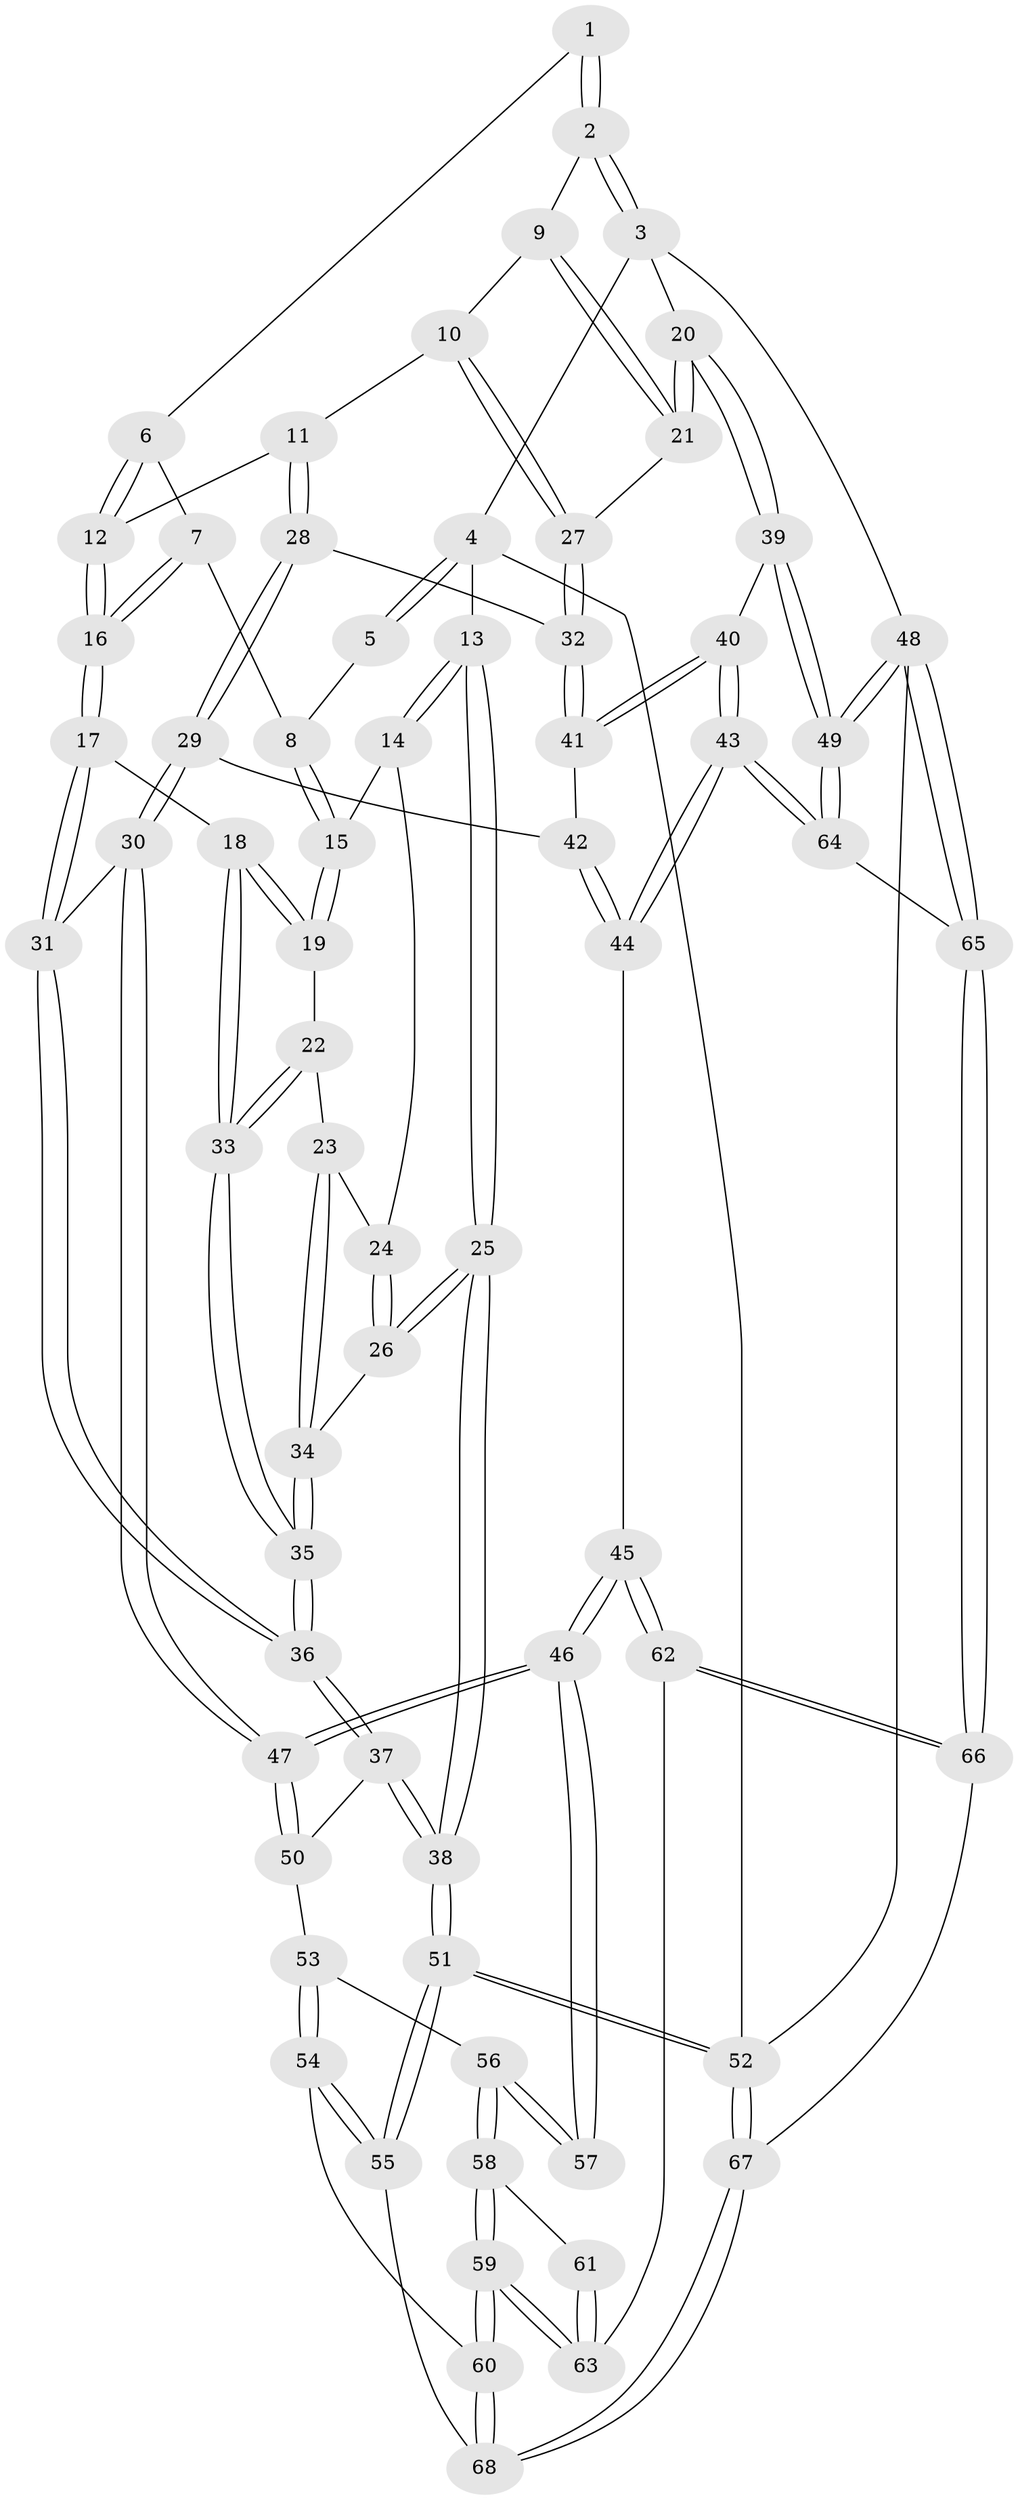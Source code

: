 // Generated by graph-tools (version 1.1) at 2025/11/02/27/25 16:11:53]
// undirected, 68 vertices, 167 edges
graph export_dot {
graph [start="1"]
  node [color=gray90,style=filled];
  1 [pos="+0.45186366687229684+0"];
  2 [pos="+0.9152785477042698+0"];
  3 [pos="+1+0"];
  4 [pos="+0+0"];
  5 [pos="+0.2716889058175485+0"];
  6 [pos="+0.4289172828376685+0.06628733960022105"];
  7 [pos="+0.3594154019187893+0.1720062283319078"];
  8 [pos="+0.2617717301812439+0.1064594969000513"];
  9 [pos="+0.8987749289402333+0"];
  10 [pos="+0.738616880278658+0.11711858114181027"];
  11 [pos="+0.615934562434035+0.21666977201326146"];
  12 [pos="+0.6058173940950003+0.21770785446905622"];
  13 [pos="+0+0"];
  14 [pos="+0.09672501332927415+0.18526939974605047"];
  15 [pos="+0.138338173107055+0.18707500262503193"];
  16 [pos="+0.4057445805972401+0.27461427644264774"];
  17 [pos="+0.40278299389919264+0.2794357335454044"];
  18 [pos="+0.38949582021616785+0.2830521530729428"];
  19 [pos="+0.2116433130070985+0.26775074422637923"];
  20 [pos="+1+0.44750842866953666"];
  21 [pos="+0.9339693508664709+0.41943698628618525"];
  22 [pos="+0.20006071315919138+0.34583319498173914"];
  23 [pos="+0.14345166487961059+0.3657095335306667"];
  24 [pos="+0.09156144585091329+0.2637438567965262"];
  25 [pos="+0+0.5727623351949584"];
  26 [pos="+0.0017109169924711324+0.4384900646815935"];
  27 [pos="+0.8307606414178619+0.4595483009248856"];
  28 [pos="+0.624577808140852+0.3915987795137019"];
  29 [pos="+0.522814104251374+0.5262772714582266"];
  30 [pos="+0.4984148504159473+0.5396253325541605"];
  31 [pos="+0.44142176294750535+0.5263798927185321"];
  32 [pos="+0.8175109916802327+0.47817744991361016"];
  33 [pos="+0.24990711590146078+0.3965368902840704"];
  34 [pos="+0.1303618898993483+0.3859344055560061"];
  35 [pos="+0.2437875750498915+0.5178576040918839"];
  36 [pos="+0.2605808390490777+0.6076195493410713"];
  37 [pos="+0.25813728312179524+0.6105561108636403"];
  38 [pos="+0+0.7909536615503507"];
  39 [pos="+1+0.7121397785803608"];
  40 [pos="+0.8631618814832247+0.725277557348504"];
  41 [pos="+0.8118200811981999+0.5134053796824222"];
  42 [pos="+0.6519719939054347+0.544387567616552"];
  43 [pos="+0.793105755108184+0.7872379640759187"];
  44 [pos="+0.7310882267046508+0.7758257310318574"];
  45 [pos="+0.6459509006173704+0.769748474381186"];
  46 [pos="+0.5925067454277908+0.7436945993977184"];
  47 [pos="+0.5880860713296875+0.7379138490922745"];
  48 [pos="+1+1"];
  49 [pos="+1+1"];
  50 [pos="+0.35807242698127+0.7292056219855751"];
  51 [pos="+0+0.8701030384635992"];
  52 [pos="+0+1"];
  53 [pos="+0.3841849618032383+0.801558635645707"];
  54 [pos="+0.300114861827721+0.8809602144387148"];
  55 [pos="+0.0010427214999283103+0.8787700448341274"];
  56 [pos="+0.3887437612141223+0.8048683182271404"];
  57 [pos="+0.5696230142417532+0.7597147437285071"];
  58 [pos="+0.4286722899097647+0.8657469175656944"];
  59 [pos="+0.4367202051994365+0.936228357538739"];
  60 [pos="+0.41959104366313593+0.9668238475298988"];
  61 [pos="+0.5448958492134449+0.7856868613953929"];
  62 [pos="+0.5692049918844796+0.9142357440598792"];
  63 [pos="+0.4780581580600495+0.9203447879177257"];
  64 [pos="+0.7962156933800896+0.8444063421235795"];
  65 [pos="+0.6984530627720478+1"];
  66 [pos="+0.6626347972912267+1"];
  67 [pos="+0.4384571598903976+1"];
  68 [pos="+0.4181117335771814+0.9957606625357389"];
  1 -- 2;
  1 -- 2;
  1 -- 6;
  2 -- 3;
  2 -- 3;
  2 -- 9;
  3 -- 4;
  3 -- 20;
  3 -- 48;
  4 -- 5;
  4 -- 5;
  4 -- 13;
  4 -- 52;
  5 -- 8;
  6 -- 7;
  6 -- 12;
  6 -- 12;
  7 -- 8;
  7 -- 16;
  7 -- 16;
  8 -- 15;
  8 -- 15;
  9 -- 10;
  9 -- 21;
  9 -- 21;
  10 -- 11;
  10 -- 27;
  10 -- 27;
  11 -- 12;
  11 -- 28;
  11 -- 28;
  12 -- 16;
  12 -- 16;
  13 -- 14;
  13 -- 14;
  13 -- 25;
  13 -- 25;
  14 -- 15;
  14 -- 24;
  15 -- 19;
  15 -- 19;
  16 -- 17;
  16 -- 17;
  17 -- 18;
  17 -- 31;
  17 -- 31;
  18 -- 19;
  18 -- 19;
  18 -- 33;
  18 -- 33;
  19 -- 22;
  20 -- 21;
  20 -- 21;
  20 -- 39;
  20 -- 39;
  21 -- 27;
  22 -- 23;
  22 -- 33;
  22 -- 33;
  23 -- 24;
  23 -- 34;
  23 -- 34;
  24 -- 26;
  24 -- 26;
  25 -- 26;
  25 -- 26;
  25 -- 38;
  25 -- 38;
  26 -- 34;
  27 -- 32;
  27 -- 32;
  28 -- 29;
  28 -- 29;
  28 -- 32;
  29 -- 30;
  29 -- 30;
  29 -- 42;
  30 -- 31;
  30 -- 47;
  30 -- 47;
  31 -- 36;
  31 -- 36;
  32 -- 41;
  32 -- 41;
  33 -- 35;
  33 -- 35;
  34 -- 35;
  34 -- 35;
  35 -- 36;
  35 -- 36;
  36 -- 37;
  36 -- 37;
  37 -- 38;
  37 -- 38;
  37 -- 50;
  38 -- 51;
  38 -- 51;
  39 -- 40;
  39 -- 49;
  39 -- 49;
  40 -- 41;
  40 -- 41;
  40 -- 43;
  40 -- 43;
  41 -- 42;
  42 -- 44;
  42 -- 44;
  43 -- 44;
  43 -- 44;
  43 -- 64;
  43 -- 64;
  44 -- 45;
  45 -- 46;
  45 -- 46;
  45 -- 62;
  45 -- 62;
  46 -- 47;
  46 -- 47;
  46 -- 57;
  46 -- 57;
  47 -- 50;
  47 -- 50;
  48 -- 49;
  48 -- 49;
  48 -- 65;
  48 -- 65;
  48 -- 52;
  49 -- 64;
  49 -- 64;
  50 -- 53;
  51 -- 52;
  51 -- 52;
  51 -- 55;
  51 -- 55;
  52 -- 67;
  52 -- 67;
  53 -- 54;
  53 -- 54;
  53 -- 56;
  54 -- 55;
  54 -- 55;
  54 -- 60;
  55 -- 68;
  56 -- 57;
  56 -- 57;
  56 -- 58;
  56 -- 58;
  58 -- 59;
  58 -- 59;
  58 -- 61;
  59 -- 60;
  59 -- 60;
  59 -- 63;
  59 -- 63;
  60 -- 68;
  60 -- 68;
  61 -- 63;
  61 -- 63;
  62 -- 63;
  62 -- 66;
  62 -- 66;
  64 -- 65;
  65 -- 66;
  65 -- 66;
  66 -- 67;
  67 -- 68;
  67 -- 68;
}
